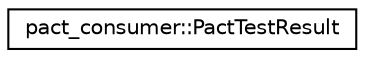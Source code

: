 digraph "Graphical Class Hierarchy"
{
 // LATEX_PDF_SIZE
  edge [fontname="Helvetica",fontsize="10",labelfontname="Helvetica",labelfontsize="10"];
  node [fontname="Helvetica",fontsize="10",shape=record];
  rankdir="LR";
  Node0 [label="pact_consumer::PactTestResult",height=0.2,width=0.4,color="black", fillcolor="white", style="filled",URL="$classpact__consumer_1_1PactTestResult.html",tooltip=" "];
}

